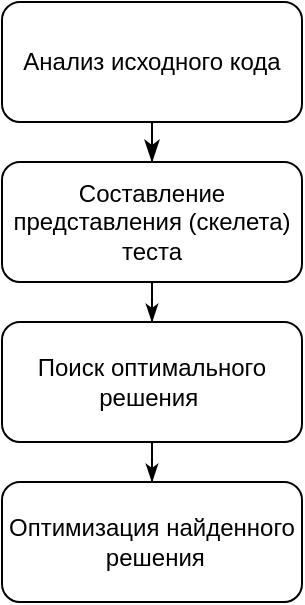 <mxfile version="14.7.6" type="device"><diagram id="C5RBs43oDa-KdzZeNtuy" name="Page-1"><mxGraphModel dx="625" dy="561" grid="1" gridSize="10" guides="1" tooltips="1" connect="1" arrows="1" fold="1" page="1" pageScale="1" pageWidth="827" pageHeight="1169" math="0" shadow="0"><root><mxCell id="WIyWlLk6GJQsqaUBKTNV-0"/><mxCell id="WIyWlLk6GJQsqaUBKTNV-1" parent="WIyWlLk6GJQsqaUBKTNV-0"/><mxCell id="WIyWlLk6GJQsqaUBKTNV-2" value="" style="rounded=0;html=1;jettySize=auto;orthogonalLoop=1;fontSize=11;endArrow=classicThin;endFill=1;endSize=8;strokeWidth=1;shadow=0;labelBackgroundColor=none;edgeStyle=orthogonalEdgeStyle;entryX=0.5;entryY=0;entryDx=0;entryDy=0;" parent="WIyWlLk6GJQsqaUBKTNV-1" source="WIyWlLk6GJQsqaUBKTNV-3" target="NZAMs25yKFZEkDoNjPOb-1" edge="1"><mxGeometry relative="1" as="geometry"/></mxCell><mxCell id="WIyWlLk6GJQsqaUBKTNV-3" value="Анализ исходного кода" style="rounded=1;whiteSpace=wrap;html=1;fontSize=12;glass=0;strokeWidth=1;shadow=0;" parent="WIyWlLk6GJQsqaUBKTNV-1" vertex="1"><mxGeometry x="160" y="60" width="150" height="60" as="geometry"/></mxCell><mxCell id="NZAMs25yKFZEkDoNjPOb-3" style="edgeStyle=orthogonalEdgeStyle;rounded=0;orthogonalLoop=1;jettySize=auto;html=1;endArrow=classicThin;endFill=1;" edge="1" parent="WIyWlLk6GJQsqaUBKTNV-1" source="NZAMs25yKFZEkDoNjPOb-1" target="NZAMs25yKFZEkDoNjPOb-4"><mxGeometry relative="1" as="geometry"><mxPoint x="235" y="290" as="targetPoint"/></mxGeometry></mxCell><mxCell id="NZAMs25yKFZEkDoNjPOb-1" value="Составление представления (скелета) теста" style="rounded=1;whiteSpace=wrap;html=1;fontSize=12;glass=0;strokeWidth=1;shadow=0;" vertex="1" parent="WIyWlLk6GJQsqaUBKTNV-1"><mxGeometry x="160" y="140" width="150" height="60" as="geometry"/></mxCell><mxCell id="NZAMs25yKFZEkDoNjPOb-6" style="edgeStyle=orthogonalEdgeStyle;rounded=0;orthogonalLoop=1;jettySize=auto;html=1;entryX=0.5;entryY=0;entryDx=0;entryDy=0;endArrow=classicThin;endFill=1;" edge="1" parent="WIyWlLk6GJQsqaUBKTNV-1" source="NZAMs25yKFZEkDoNjPOb-4" target="NZAMs25yKFZEkDoNjPOb-5"><mxGeometry relative="1" as="geometry"/></mxCell><mxCell id="NZAMs25yKFZEkDoNjPOb-4" value="Поиск оптимального решения&amp;nbsp;" style="rounded=1;whiteSpace=wrap;html=1;fontSize=12;glass=0;strokeWidth=1;shadow=0;" vertex="1" parent="WIyWlLk6GJQsqaUBKTNV-1"><mxGeometry x="160" y="220" width="150" height="60" as="geometry"/></mxCell><mxCell id="NZAMs25yKFZEkDoNjPOb-5" value="Оптимизация найденного &amp;nbsp;решения" style="rounded=1;whiteSpace=wrap;html=1;fontSize=12;glass=0;strokeWidth=1;shadow=0;" vertex="1" parent="WIyWlLk6GJQsqaUBKTNV-1"><mxGeometry x="160" y="300" width="150" height="60" as="geometry"/></mxCell></root></mxGraphModel></diagram></mxfile>